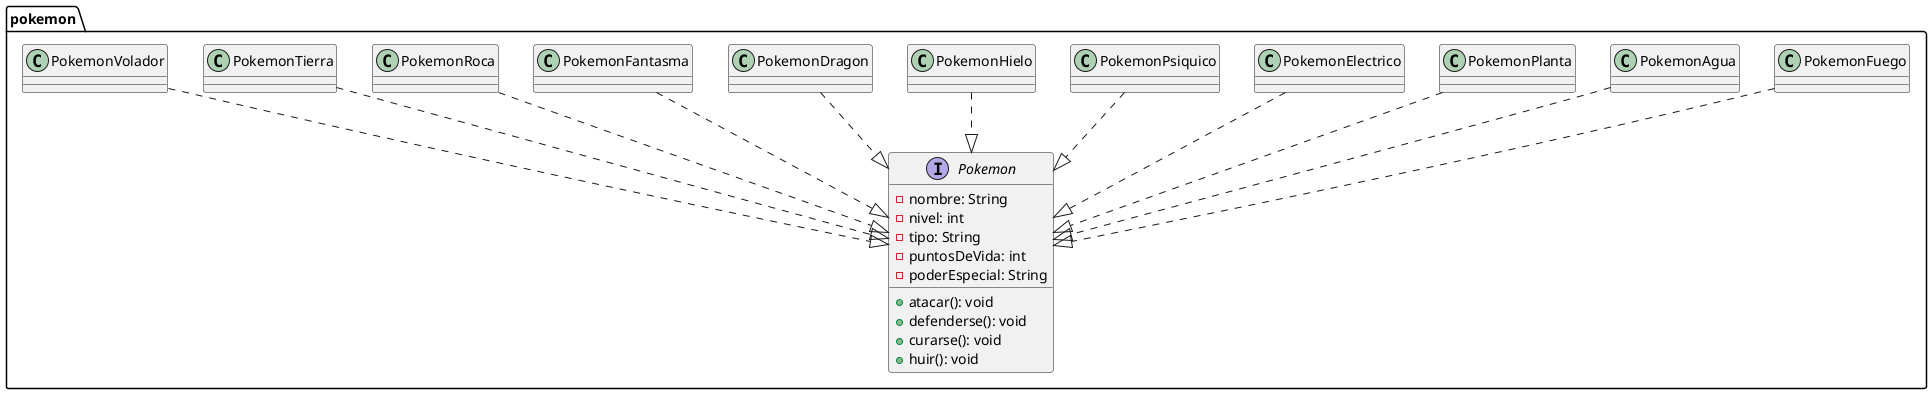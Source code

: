 @startuml

package pokemon {
    interface Pokemon {
        -nombre: String
        -nivel: int
        -tipo: String
        -puntosDeVida: int
        -poderEspecial: String
        +atacar(): void
        +defenderse(): void
        +curarse(): void
        +huir(): void
    }

    class PokemonFuego
    class PokemonAgua
    class PokemonPlanta
    class PokemonElectrico
    class PokemonPsiquico
    class PokemonHielo
    class PokemonDragon
    class PokemonFantasma
    class PokemonRoca
    class PokemonTierra
    class PokemonVolador

    ' Relaciones de implementación
    PokemonFuego ..|> Pokemon
    PokemonAgua ..|> Pokemon
    PokemonPlanta ..|> Pokemon
    PokemonElectrico ..|> Pokemon
    PokemonPsiquico ..|> Pokemon
    PokemonHielo ..|> Pokemon
    PokemonDragon ..|> Pokemon
    PokemonFantasma ..|> Pokemon
    PokemonRoca ..|> Pokemon
    PokemonTierra ..|> Pokemon
    PokemonVolador ..|> Pokemon
}

@enduml
